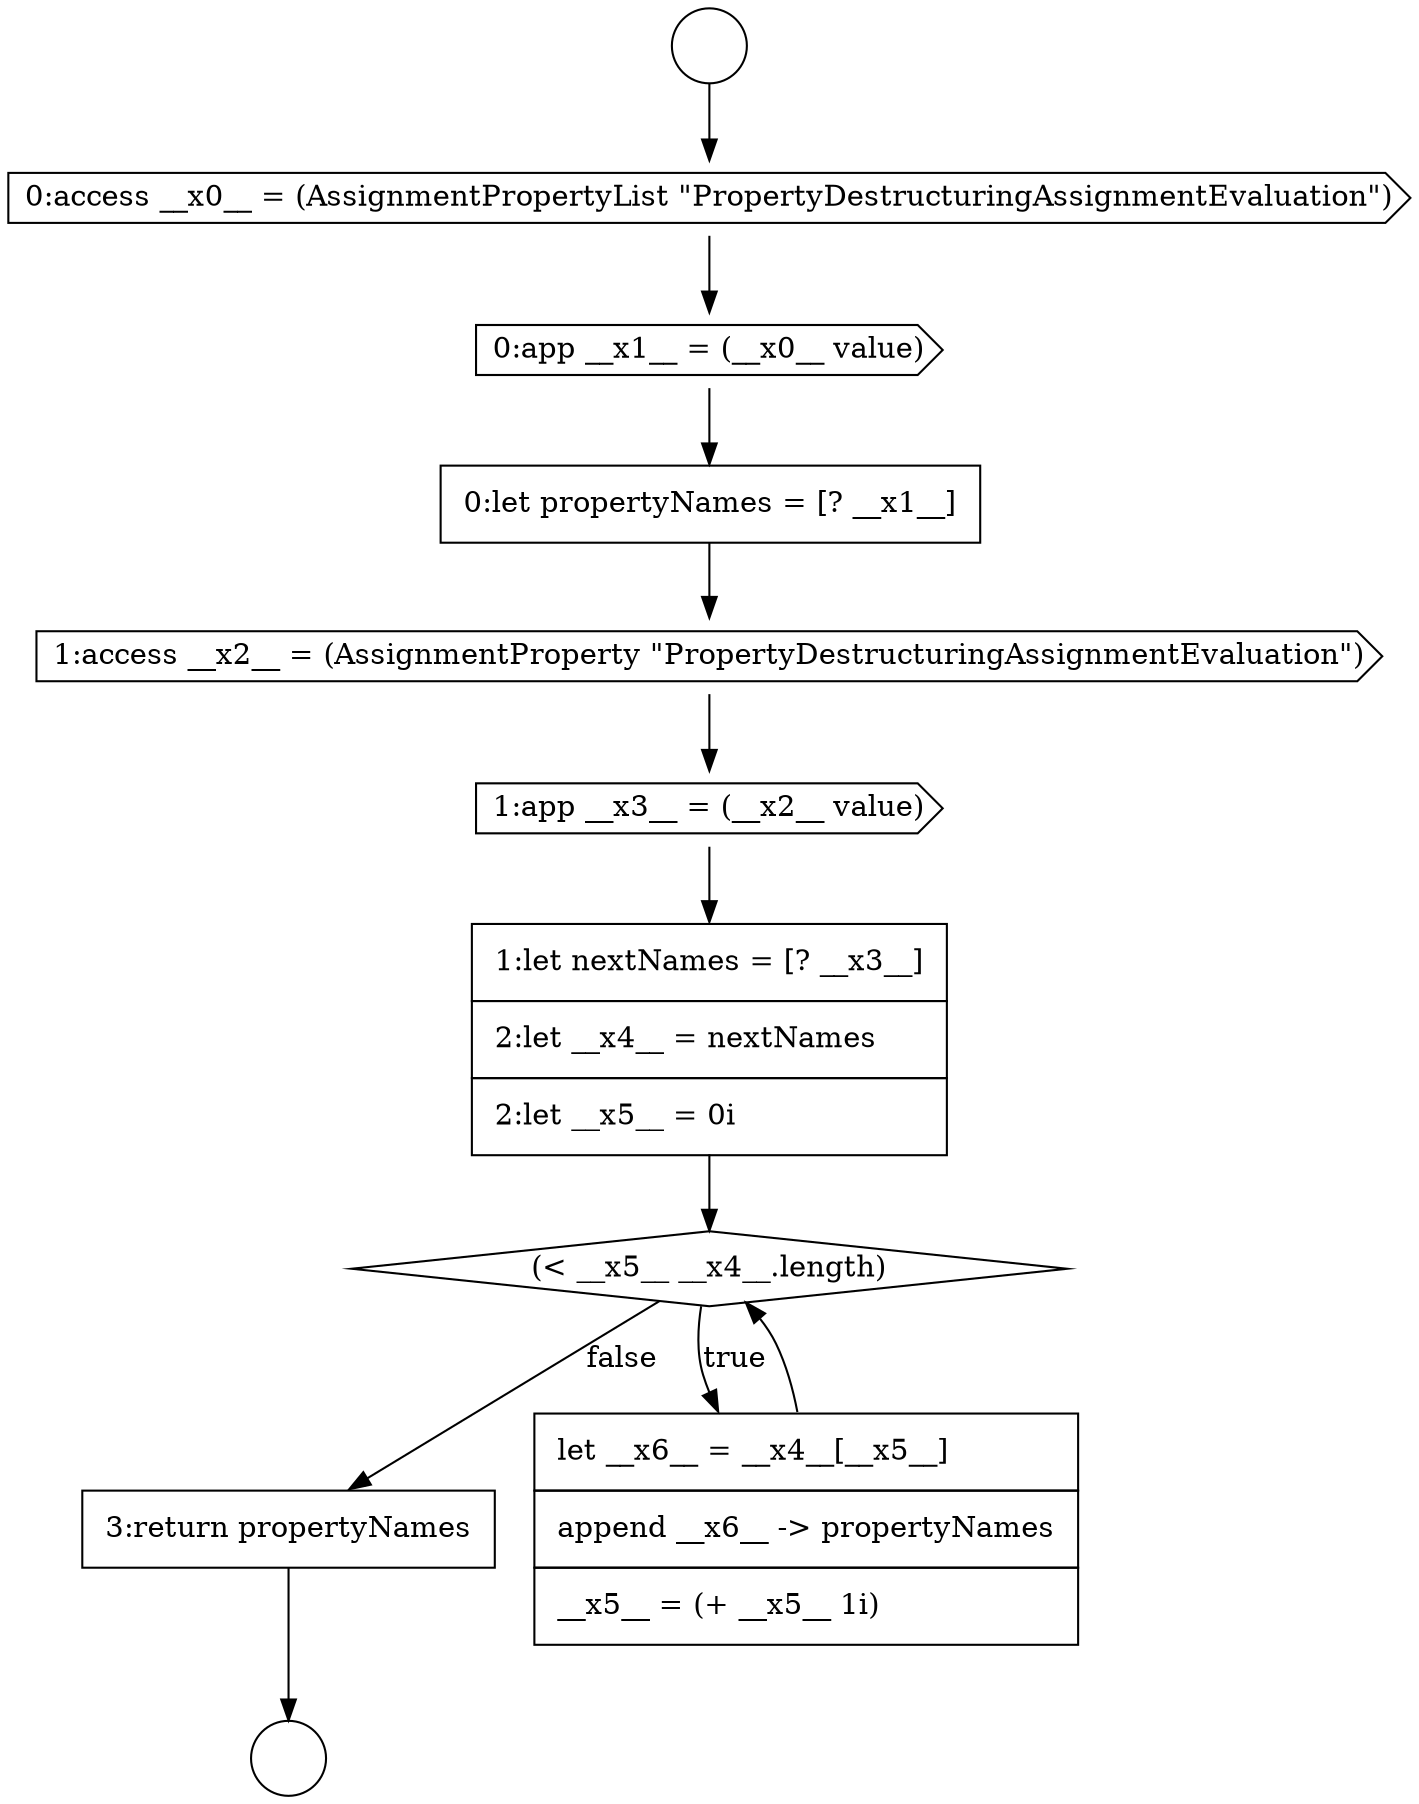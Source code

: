 digraph {
  node5220 [shape=cds, label=<<font color="black">1:access __x2__ = (AssignmentProperty &quot;PropertyDestructuringAssignmentEvaluation&quot;)</font>> color="black" fillcolor="white" style=filled]
  node5221 [shape=cds, label=<<font color="black">1:app __x3__ = (__x2__ value)</font>> color="black" fillcolor="white" style=filled]
  node5217 [shape=cds, label=<<font color="black">0:access __x0__ = (AssignmentPropertyList &quot;PropertyDestructuringAssignmentEvaluation&quot;)</font>> color="black" fillcolor="white" style=filled]
  node5222 [shape=none, margin=0, label=<<font color="black">
    <table border="0" cellborder="1" cellspacing="0" cellpadding="10">
      <tr><td align="left">1:let nextNames = [? __x3__]</td></tr>
      <tr><td align="left">2:let __x4__ = nextNames</td></tr>
      <tr><td align="left">2:let __x5__ = 0i</td></tr>
    </table>
  </font>> color="black" fillcolor="white" style=filled]
  node5223 [shape=diamond, label=<<font color="black">(&lt; __x5__ __x4__.length)</font>> color="black" fillcolor="white" style=filled]
  node5215 [shape=circle label=" " color="black" fillcolor="white" style=filled]
  node5219 [shape=none, margin=0, label=<<font color="black">
    <table border="0" cellborder="1" cellspacing="0" cellpadding="10">
      <tr><td align="left">0:let propertyNames = [? __x1__]</td></tr>
    </table>
  </font>> color="black" fillcolor="white" style=filled]
  node5225 [shape=none, margin=0, label=<<font color="black">
    <table border="0" cellborder="1" cellspacing="0" cellpadding="10">
      <tr><td align="left">3:return propertyNames</td></tr>
    </table>
  </font>> color="black" fillcolor="white" style=filled]
  node5224 [shape=none, margin=0, label=<<font color="black">
    <table border="0" cellborder="1" cellspacing="0" cellpadding="10">
      <tr><td align="left">let __x6__ = __x4__[__x5__]</td></tr>
      <tr><td align="left">append __x6__ -&gt; propertyNames</td></tr>
      <tr><td align="left">__x5__ = (+ __x5__ 1i)</td></tr>
    </table>
  </font>> color="black" fillcolor="white" style=filled]
  node5216 [shape=circle label=" " color="black" fillcolor="white" style=filled]
  node5218 [shape=cds, label=<<font color="black">0:app __x1__ = (__x0__ value)</font>> color="black" fillcolor="white" style=filled]
  node5221 -> node5222 [ color="black"]
  node5220 -> node5221 [ color="black"]
  node5224 -> node5223 [ color="black"]
  node5215 -> node5217 [ color="black"]
  node5219 -> node5220 [ color="black"]
  node5222 -> node5223 [ color="black"]
  node5223 -> node5224 [label=<<font color="black">true</font>> color="black"]
  node5223 -> node5225 [label=<<font color="black">false</font>> color="black"]
  node5218 -> node5219 [ color="black"]
  node5225 -> node5216 [ color="black"]
  node5217 -> node5218 [ color="black"]
}
